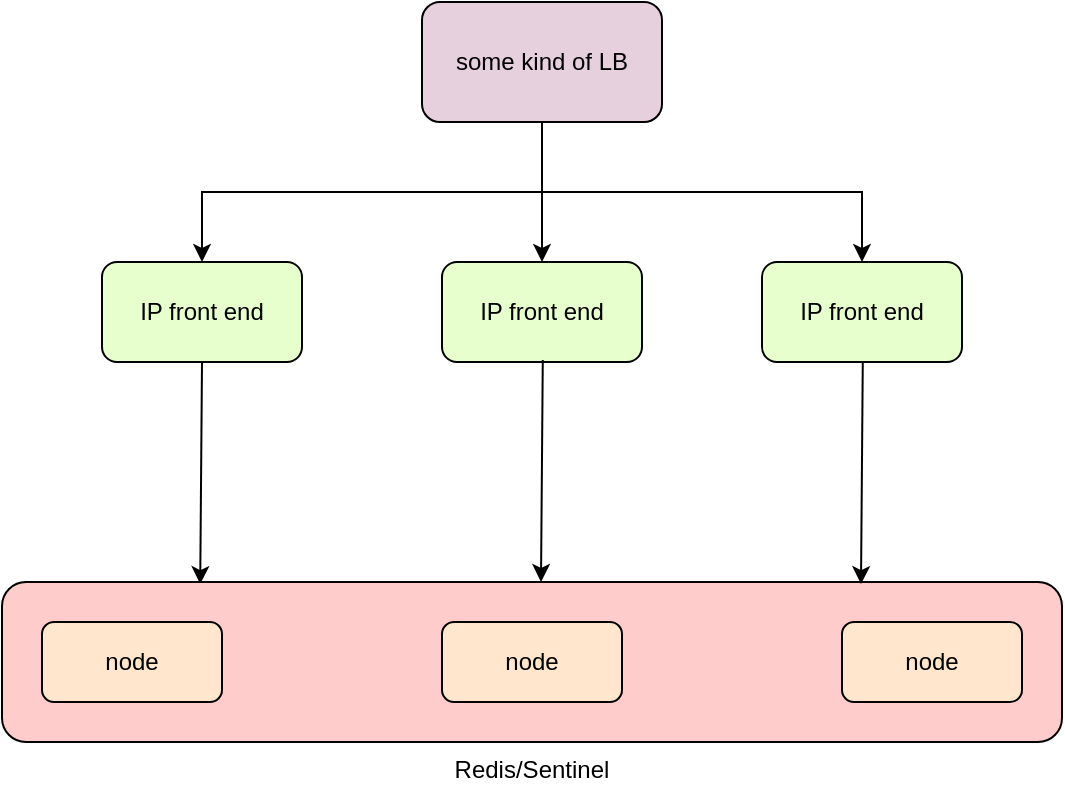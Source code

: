 <mxfile version="17.2.3" type="github">
  <diagram id="3H0ZSPN2leiXuoOH3ALG" name="IP app nodes">
    <mxGraphModel dx="604" dy="519" grid="1" gridSize="10" guides="1" tooltips="1" connect="1" arrows="1" fold="1" page="1" pageScale="1" pageWidth="827" pageHeight="1169" math="0" shadow="0">
      <root>
        <mxCell id="0" />
        <mxCell id="1" parent="0" />
        <mxCell id="0J-jg8xl9Yh82nYQoCm1-11" style="edgeStyle=none;rounded=0;orthogonalLoop=1;jettySize=auto;html=1;exitX=0.5;exitY=1;exitDx=0;exitDy=0;entryX=0.187;entryY=0.013;entryDx=0;entryDy=0;entryPerimeter=0;" edge="1" parent="1" source="0J-jg8xl9Yh82nYQoCm1-1" target="0J-jg8xl9Yh82nYQoCm1-2">
          <mxGeometry relative="1" as="geometry" />
        </mxCell>
        <mxCell id="0J-jg8xl9Yh82nYQoCm1-1" value="IP front end" style="rounded=1;whiteSpace=wrap;html=1;fillColor=#E6FFCC;" vertex="1" parent="1">
          <mxGeometry x="130" y="170" width="100" height="50" as="geometry" />
        </mxCell>
        <mxCell id="0J-jg8xl9Yh82nYQoCm1-2" value="Redis/Sentinel" style="rounded=1;whiteSpace=wrap;html=1;align=center;labelPosition=center;verticalLabelPosition=bottom;verticalAlign=top;fillColor=#FFCCCC;" vertex="1" parent="1">
          <mxGeometry x="80" y="330" width="530" height="80" as="geometry" />
        </mxCell>
        <mxCell id="0J-jg8xl9Yh82nYQoCm1-4" value="IP front end" style="rounded=1;whiteSpace=wrap;html=1;fillColor=#E6FFCC;" vertex="1" parent="1">
          <mxGeometry x="300" y="170" width="100" height="50" as="geometry" />
        </mxCell>
        <mxCell id="0J-jg8xl9Yh82nYQoCm1-5" value="IP front end" style="rounded=1;whiteSpace=wrap;html=1;fillColor=#E6FFCC;" vertex="1" parent="1">
          <mxGeometry x="460" y="170" width="100" height="50" as="geometry" />
        </mxCell>
        <mxCell id="0J-jg8xl9Yh82nYQoCm1-6" value="node" style="rounded=1;whiteSpace=wrap;html=1;fillColor=#FFE6CC;" vertex="1" parent="1">
          <mxGeometry x="100" y="350" width="90" height="40" as="geometry" />
        </mxCell>
        <mxCell id="0J-jg8xl9Yh82nYQoCm1-8" value="node" style="rounded=1;whiteSpace=wrap;html=1;fillColor=#FFE6CC;" vertex="1" parent="1">
          <mxGeometry x="300" y="350" width="90" height="40" as="geometry" />
        </mxCell>
        <mxCell id="0J-jg8xl9Yh82nYQoCm1-9" value="node" style="rounded=1;whiteSpace=wrap;html=1;fillColor=#FFE6CC;" vertex="1" parent="1">
          <mxGeometry x="500" y="350" width="90" height="40" as="geometry" />
        </mxCell>
        <mxCell id="0J-jg8xl9Yh82nYQoCm1-12" style="edgeStyle=none;rounded=0;orthogonalLoop=1;jettySize=auto;html=1;exitX=0.5;exitY=1;exitDx=0;exitDy=0;entryX=0.187;entryY=0.013;entryDx=0;entryDy=0;entryPerimeter=0;" edge="1" parent="1">
          <mxGeometry relative="1" as="geometry">
            <mxPoint x="350.39" y="218.96" as="sourcePoint" />
            <mxPoint x="349.5" y="330.0" as="targetPoint" />
          </mxGeometry>
        </mxCell>
        <mxCell id="0J-jg8xl9Yh82nYQoCm1-13" style="edgeStyle=none;rounded=0;orthogonalLoop=1;jettySize=auto;html=1;exitX=0.5;exitY=1;exitDx=0;exitDy=0;entryX=0.187;entryY=0.013;entryDx=0;entryDy=0;entryPerimeter=0;" edge="1" parent="1">
          <mxGeometry relative="1" as="geometry">
            <mxPoint x="510.39" y="220.0" as="sourcePoint" />
            <mxPoint x="509.5" y="331.04" as="targetPoint" />
          </mxGeometry>
        </mxCell>
        <mxCell id="0J-jg8xl9Yh82nYQoCm1-15" style="edgeStyle=orthogonalEdgeStyle;rounded=0;orthogonalLoop=1;jettySize=auto;html=1;exitX=0.5;exitY=1;exitDx=0;exitDy=0;entryX=0.5;entryY=0;entryDx=0;entryDy=0;" edge="1" parent="1" source="0J-jg8xl9Yh82nYQoCm1-14" target="0J-jg8xl9Yh82nYQoCm1-1">
          <mxGeometry relative="1" as="geometry" />
        </mxCell>
        <mxCell id="0J-jg8xl9Yh82nYQoCm1-16" style="edgeStyle=orthogonalEdgeStyle;rounded=0;orthogonalLoop=1;jettySize=auto;html=1;exitX=0.5;exitY=1;exitDx=0;exitDy=0;entryX=0.5;entryY=0;entryDx=0;entryDy=0;" edge="1" parent="1" source="0J-jg8xl9Yh82nYQoCm1-14" target="0J-jg8xl9Yh82nYQoCm1-4">
          <mxGeometry relative="1" as="geometry" />
        </mxCell>
        <mxCell id="0J-jg8xl9Yh82nYQoCm1-17" style="edgeStyle=orthogonalEdgeStyle;rounded=0;orthogonalLoop=1;jettySize=auto;html=1;exitX=0.5;exitY=1;exitDx=0;exitDy=0;" edge="1" parent="1" source="0J-jg8xl9Yh82nYQoCm1-14" target="0J-jg8xl9Yh82nYQoCm1-5">
          <mxGeometry relative="1" as="geometry" />
        </mxCell>
        <mxCell id="0J-jg8xl9Yh82nYQoCm1-14" value="some kind of LB" style="rounded=1;whiteSpace=wrap;html=1;fillColor=#E6D0DE;" vertex="1" parent="1">
          <mxGeometry x="290" y="40" width="120" height="60" as="geometry" />
        </mxCell>
      </root>
    </mxGraphModel>
  </diagram>
</mxfile>
